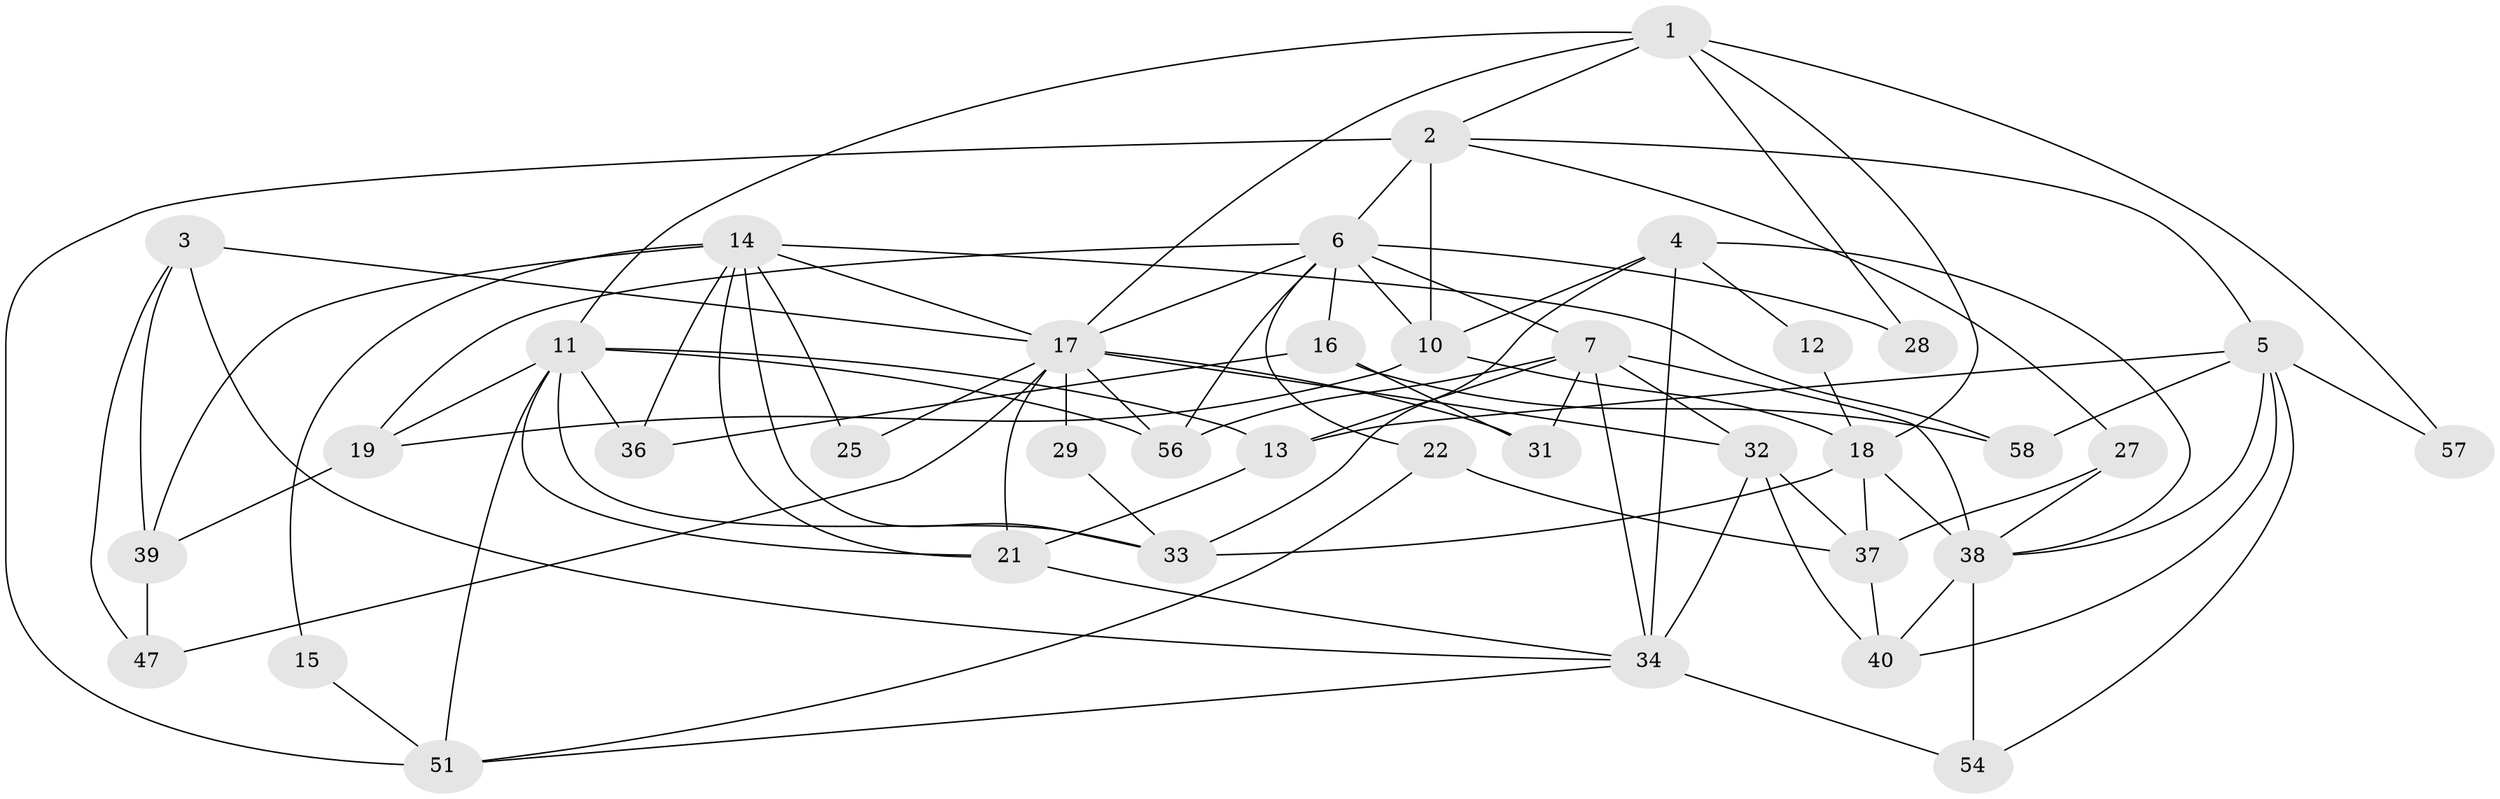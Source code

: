 // original degree distribution, {5: 0.25862068965517243, 4: 0.1896551724137931, 6: 0.10344827586206896, 3: 0.2413793103448276, 2: 0.1724137931034483, 8: 0.017241379310344827, 7: 0.017241379310344827}
// Generated by graph-tools (version 1.1) at 2025/11/02/27/25 16:11:23]
// undirected, 38 vertices, 89 edges
graph export_dot {
graph [start="1"]
  node [color=gray90,style=filled];
  1 [super="+9"];
  2 [super="+50"];
  3;
  4 [super="+43"];
  5 [super="+44"];
  6 [super="+8"];
  7 [super="+55"];
  10 [super="+20"];
  11 [super="+42"];
  12;
  13 [super="+23"];
  14 [super="+24"];
  15;
  16 [super="+48"];
  17 [super="+26"];
  18 [super="+30"];
  19;
  21;
  22;
  25;
  27;
  28;
  29;
  31;
  32 [super="+45"];
  33 [super="+35"];
  34 [super="+41"];
  36;
  37;
  38 [super="+52"];
  39 [super="+46"];
  40 [super="+49"];
  47;
  51 [super="+53"];
  54;
  56;
  57;
  58;
  1 -- 17;
  1 -- 28;
  1 -- 57;
  1 -- 11;
  1 -- 2;
  1 -- 18;
  2 -- 10 [weight=2];
  2 -- 5;
  2 -- 6;
  2 -- 27;
  2 -- 51;
  3 -- 47;
  3 -- 34;
  3 -- 39;
  3 -- 17;
  4 -- 33;
  4 -- 12;
  4 -- 34 [weight=2];
  4 -- 10;
  4 -- 38;
  5 -- 40;
  5 -- 57;
  5 -- 38;
  5 -- 58;
  5 -- 54;
  5 -- 13;
  6 -- 22;
  6 -- 56;
  6 -- 16;
  6 -- 7;
  6 -- 17;
  6 -- 19;
  6 -- 10 [weight=2];
  6 -- 28;
  7 -- 56;
  7 -- 13;
  7 -- 31;
  7 -- 32;
  7 -- 34;
  7 -- 38;
  10 -- 19;
  10 -- 18;
  11 -- 21;
  11 -- 36;
  11 -- 56;
  11 -- 33;
  11 -- 19;
  11 -- 51;
  11 -- 13;
  12 -- 18;
  13 -- 21;
  14 -- 21;
  14 -- 33;
  14 -- 58;
  14 -- 17;
  14 -- 36;
  14 -- 25;
  14 -- 15;
  14 -- 39;
  15 -- 51;
  16 -- 58;
  16 -- 36;
  16 -- 31;
  17 -- 56;
  17 -- 21;
  17 -- 25;
  17 -- 31;
  17 -- 29;
  17 -- 47;
  17 -- 32;
  18 -- 33 [weight=2];
  18 -- 38 [weight=2];
  18 -- 37;
  19 -- 39;
  21 -- 34;
  22 -- 37;
  22 -- 51;
  27 -- 37;
  27 -- 38;
  29 -- 33;
  32 -- 34;
  32 -- 37;
  32 -- 40;
  34 -- 54;
  34 -- 51;
  37 -- 40;
  38 -- 54;
  38 -- 40;
  39 -- 47;
}
